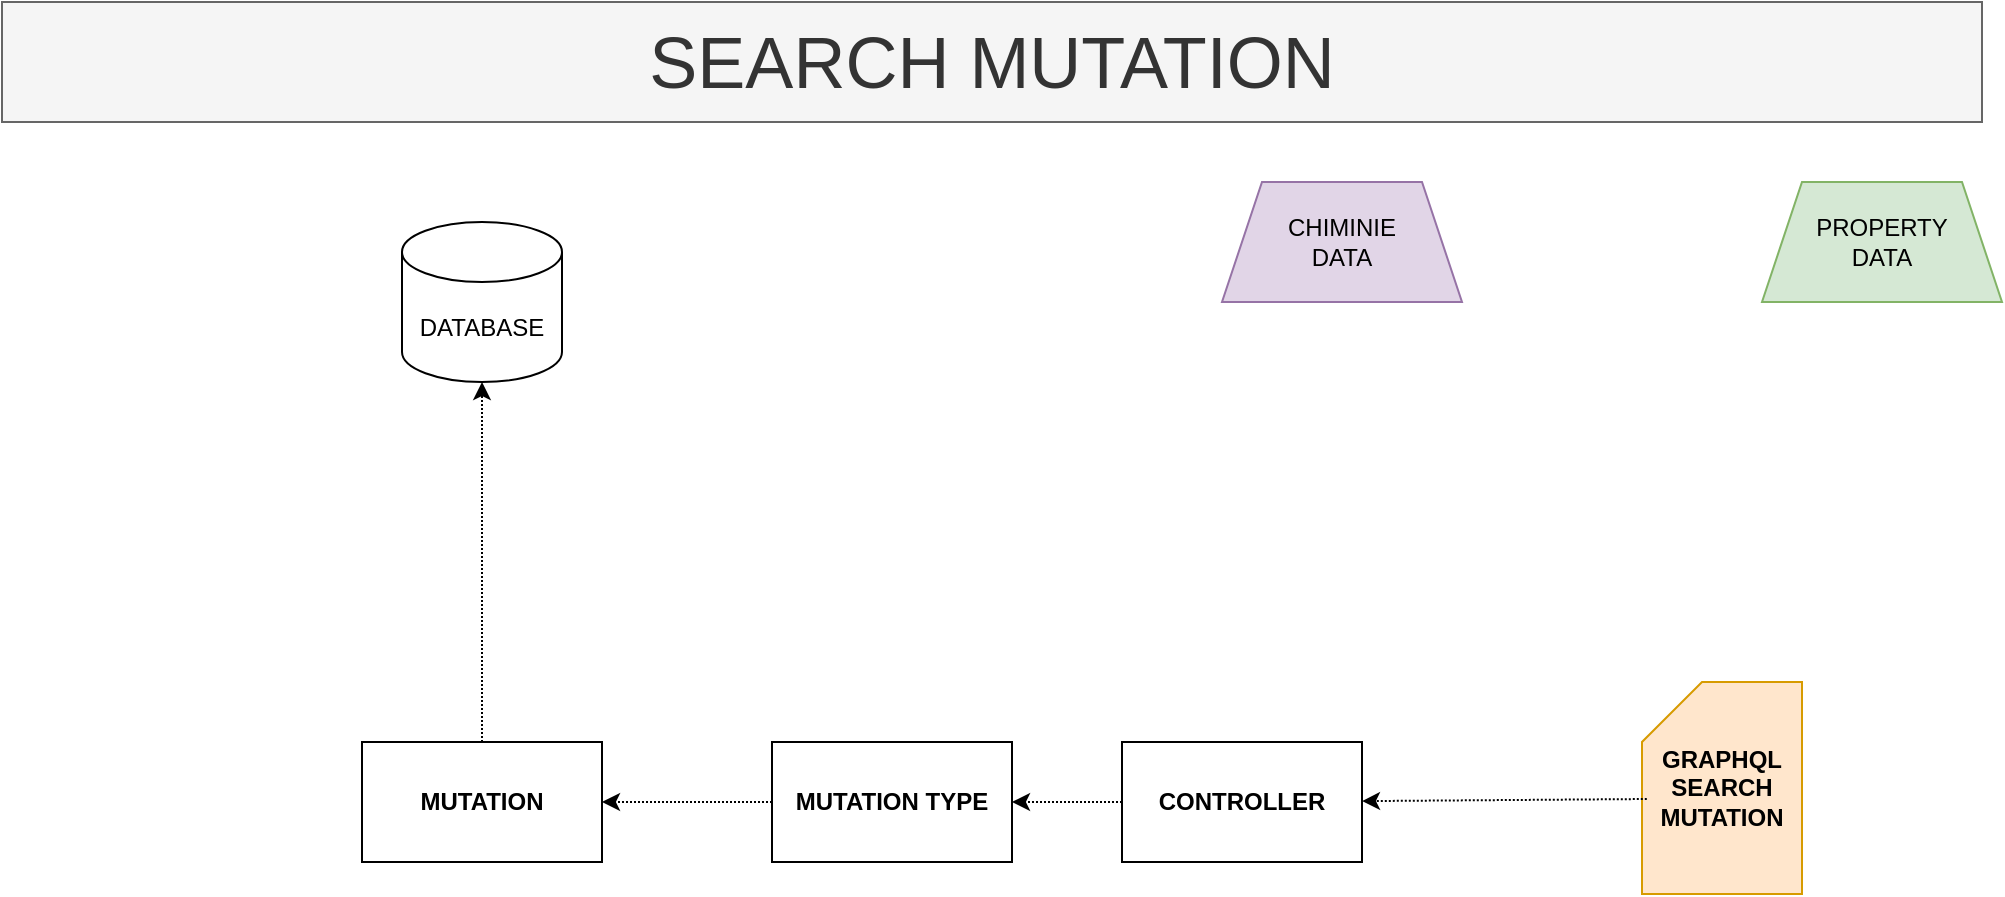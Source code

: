<mxfile version="24.6.4" type="github">
  <diagram name="Page-1" id="gZSc_4lnGocoXB3jRDfR">
    <mxGraphModel dx="1041" dy="1780" grid="1" gridSize="10" guides="1" tooltips="1" connect="1" arrows="1" fold="1" page="1" pageScale="1" pageWidth="850" pageHeight="1100" math="0" shadow="0">
      <root>
        <mxCell id="0" />
        <mxCell id="1" parent="0" />
        <mxCell id="rnecAuiKQAyFrySWo9v3-1" value="&lt;b&gt;GRAPHQL&lt;/b&gt;&lt;div&gt;&lt;b&gt;SEARCH&lt;/b&gt;&lt;/div&gt;&lt;div&gt;&lt;b&gt;MUTATION&lt;/b&gt;&lt;/div&gt;" style="shape=card;whiteSpace=wrap;html=1;fillColor=#ffe6cc;strokeColor=#d79b00;" vertex="1" parent="1">
          <mxGeometry x="830" y="180" width="80" height="106" as="geometry" />
        </mxCell>
        <mxCell id="rnecAuiKQAyFrySWo9v3-2" value="DATABASE" style="shape=cylinder3;whiteSpace=wrap;html=1;boundedLbl=1;backgroundOutline=1;size=15;" vertex="1" parent="1">
          <mxGeometry x="210" y="-50" width="80" height="80" as="geometry" />
        </mxCell>
        <mxCell id="rnecAuiKQAyFrySWo9v3-3" value="PROPERTY&lt;div&gt;DATA&lt;/div&gt;" style="shape=trapezoid;perimeter=trapezoidPerimeter;whiteSpace=wrap;html=1;fixedSize=1;fillColor=#d5e8d4;strokeColor=#82b366;" vertex="1" parent="1">
          <mxGeometry x="890" y="-70" width="120" height="60" as="geometry" />
        </mxCell>
        <mxCell id="rnecAuiKQAyFrySWo9v3-4" value="CHIMINIE&lt;div&gt;DATA&lt;/div&gt;" style="shape=trapezoid;perimeter=trapezoidPerimeter;whiteSpace=wrap;html=1;fixedSize=1;fillColor=#e1d5e7;strokeColor=#9673a6;" vertex="1" parent="1">
          <mxGeometry x="620" y="-70" width="120" height="60" as="geometry" />
        </mxCell>
        <mxCell id="rnecAuiKQAyFrySWo9v3-9" value="&lt;b&gt;MUTATION TYPE&lt;/b&gt;" style="rounded=0;whiteSpace=wrap;html=1;" vertex="1" parent="1">
          <mxGeometry x="395" y="210" width="120" height="60" as="geometry" />
        </mxCell>
        <mxCell id="rnecAuiKQAyFrySWo9v3-10" value="&lt;b&gt;MUTATION&lt;/b&gt;" style="rounded=0;whiteSpace=wrap;html=1;" vertex="1" parent="1">
          <mxGeometry x="190" y="210" width="120" height="60" as="geometry" />
        </mxCell>
        <mxCell id="rnecAuiKQAyFrySWo9v3-12" value="" style="endArrow=classic;html=1;rounded=0;exitX=0;exitY=0;exitDx=0;exitDy=55;exitPerimeter=0;dashed=1;dashPattern=1 1;" edge="1" parent="1" source="rnecAuiKQAyFrySWo9v3-8">
          <mxGeometry width="50" height="50" relative="1" as="geometry">
            <mxPoint x="400" y="280" as="sourcePoint" />
            <mxPoint x="630" y="240" as="targetPoint" />
          </mxGeometry>
        </mxCell>
        <mxCell id="rnecAuiKQAyFrySWo9v3-13" value="" style="endArrow=classic;html=1;rounded=0;exitX=0.03;exitY=0.552;exitDx=0;exitDy=0;exitPerimeter=0;dashed=1;dashPattern=1 1;" edge="1" parent="1" source="rnecAuiKQAyFrySWo9v3-1" target="rnecAuiKQAyFrySWo9v3-8">
          <mxGeometry width="50" height="50" relative="1" as="geometry">
            <mxPoint x="810" y="241" as="sourcePoint" />
            <mxPoint x="630" y="240" as="targetPoint" />
          </mxGeometry>
        </mxCell>
        <mxCell id="rnecAuiKQAyFrySWo9v3-8" value="&lt;b&gt;CONTROLLER&lt;/b&gt;" style="rounded=0;whiteSpace=wrap;html=1;" vertex="1" parent="1">
          <mxGeometry x="570" y="210" width="120" height="60" as="geometry" />
        </mxCell>
        <mxCell id="rnecAuiKQAyFrySWo9v3-14" value="" style="endArrow=classic;html=1;rounded=0;exitX=0;exitY=0.5;exitDx=0;exitDy=0;dashed=1;dashPattern=1 1;entryX=1;entryY=0.5;entryDx=0;entryDy=0;" edge="1" parent="1" source="rnecAuiKQAyFrySWo9v3-8" target="rnecAuiKQAyFrySWo9v3-9">
          <mxGeometry width="50" height="50" relative="1" as="geometry">
            <mxPoint x="820" y="251" as="sourcePoint" />
            <mxPoint x="700" y="250" as="targetPoint" />
          </mxGeometry>
        </mxCell>
        <mxCell id="rnecAuiKQAyFrySWo9v3-15" value="" style="endArrow=classic;html=1;rounded=0;exitX=0;exitY=0.5;exitDx=0;exitDy=0;dashed=1;dashPattern=1 1;entryX=1;entryY=0.5;entryDx=0;entryDy=0;" edge="1" parent="1" source="rnecAuiKQAyFrySWo9v3-9" target="rnecAuiKQAyFrySWo9v3-10">
          <mxGeometry width="50" height="50" relative="1" as="geometry">
            <mxPoint x="580" y="250" as="sourcePoint" />
            <mxPoint x="525" y="250" as="targetPoint" />
          </mxGeometry>
        </mxCell>
        <mxCell id="rnecAuiKQAyFrySWo9v3-16" value="&lt;font style=&quot;font-size: 36px;&quot;&gt;SEARCH MUTATION&lt;/font&gt;" style="rounded=0;whiteSpace=wrap;html=1;fillColor=#f5f5f5;fontColor=#333333;strokeColor=#666666;" vertex="1" parent="1">
          <mxGeometry x="10" y="-160" width="990" height="60" as="geometry" />
        </mxCell>
        <mxCell id="rnecAuiKQAyFrySWo9v3-17" value="" style="endArrow=classic;html=1;rounded=0;exitX=0.5;exitY=0;exitDx=0;exitDy=0;dashed=1;dashPattern=1 1;entryX=0.5;entryY=1;entryDx=0;entryDy=0;entryPerimeter=0;" edge="1" parent="1" source="rnecAuiKQAyFrySWo9v3-10" target="rnecAuiKQAyFrySWo9v3-2">
          <mxGeometry width="50" height="50" relative="1" as="geometry">
            <mxPoint x="405" y="250" as="sourcePoint" />
            <mxPoint x="320" y="250" as="targetPoint" />
          </mxGeometry>
        </mxCell>
      </root>
    </mxGraphModel>
  </diagram>
</mxfile>
